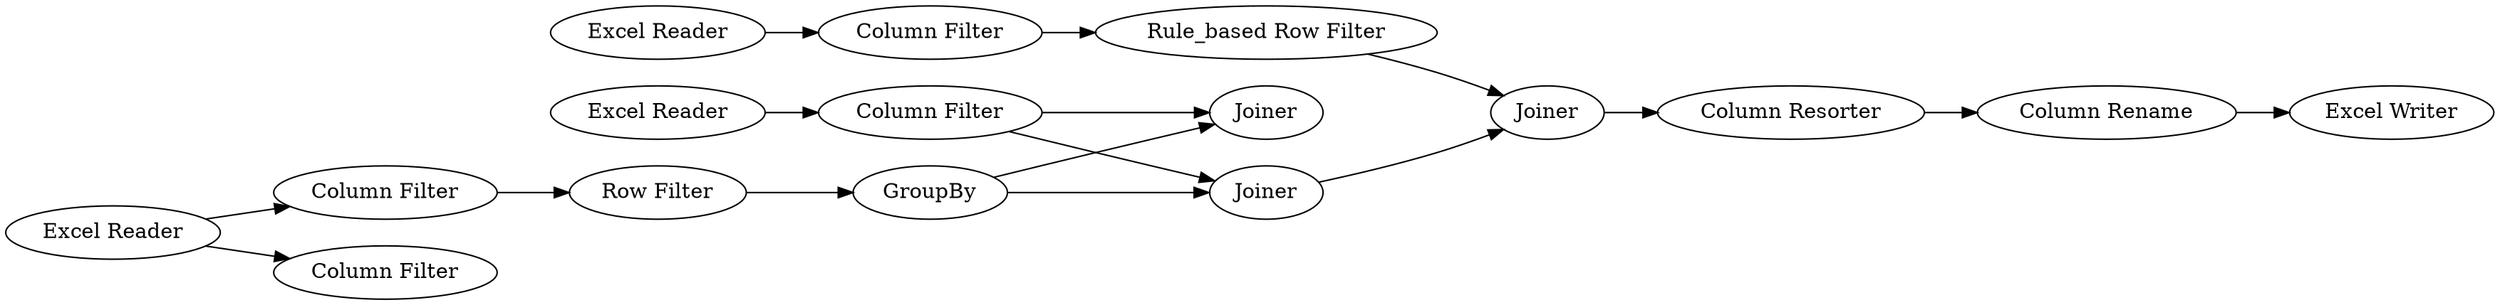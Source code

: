 digraph {
	42 -> 44
	33 -> 34
	41 -> 42
	44 -> 33
	28 -> 32
	31 -> 45
	28 -> 45
	31 -> 32
	1 -> 35
	4 -> 31
	39 -> 40
	1 -> 24
	25 -> 28
	24 -> 25
	40 -> 41
	32 -> 42
	24 [label="Column Filter"]
	35 [label="Column Filter"]
	1 [label="Excel Reader"]
	42 [label=Joiner]
	34 [label="Excel Writer"]
	41 [label="Rule_based Row Filter"]
	44 [label="Column Resorter"]
	31 [label="Column Filter"]
	28 [label=GroupBy]
	4 [label="Excel Reader"]
	40 [label="Column Filter"]
	25 [label="Row Filter"]
	39 [label="Excel Reader"]
	33 [label="Column Rename"]
	32 [label=Joiner]
	45 [label=Joiner]
	rankdir=LR
}
